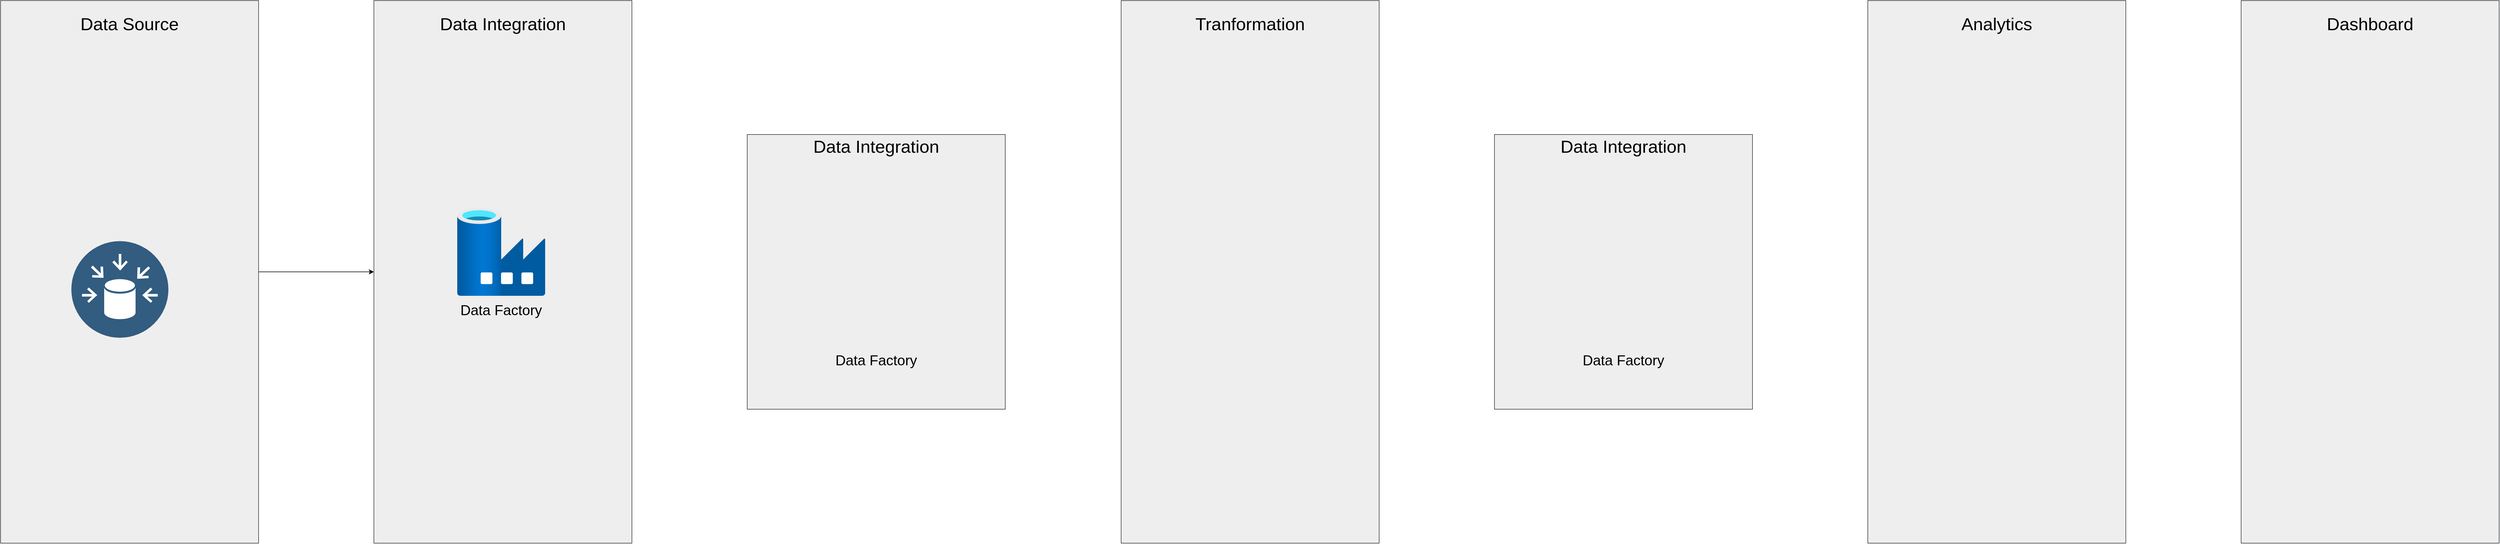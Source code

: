 <mxfile version="26.1.2">
  <diagram name="Page-1" id="i1HZYzRLaJeDuHU_b5Gz">
    <mxGraphModel dx="3411" dy="1571" grid="0" gridSize="10" guides="1" tooltips="1" connect="1" arrows="1" fold="1" page="0" pageScale="1" pageWidth="850" pageHeight="1100" math="0" shadow="0">
      <root>
        <mxCell id="0" />
        <mxCell id="1" parent="0" />
        <mxCell id="IAQs7s0FqmpokkQEuSBb-6" value="" style="group" parent="1" vertex="1" connectable="0">
          <mxGeometry x="350" y="664" width="452" height="952" as="geometry" />
        </mxCell>
        <mxCell id="IAQs7s0FqmpokkQEuSBb-5" value="" style="rounded=0;whiteSpace=wrap;html=1;fillColor=#eeeeee;strokeColor=#36393d;" parent="IAQs7s0FqmpokkQEuSBb-6" vertex="1">
          <mxGeometry width="452" height="952" as="geometry" />
        </mxCell>
        <mxCell id="IAQs7s0FqmpokkQEuSBb-2" value="Data Source" style="text;html=1;align=center;verticalAlign=middle;whiteSpace=wrap;rounded=0;fontSize=31;" parent="IAQs7s0FqmpokkQEuSBb-6" vertex="1">
          <mxGeometry x="2" y="3" width="448" height="76" as="geometry" />
        </mxCell>
        <mxCell id="IAQs7s0FqmpokkQEuSBb-1" value="" style="image;aspect=fixed;perimeter=ellipsePerimeter;html=1;align=center;shadow=0;dashed=0;fontColor=#4277BB;labelBackgroundColor=default;fontSize=12;spacingTop=3;image=img/lib/ibm/data/data_sources.svg;" parent="1" vertex="1">
          <mxGeometry x="474" y="1086" width="170" height="170" as="geometry" />
        </mxCell>
        <mxCell id="IAQs7s0FqmpokkQEuSBb-7" value="" style="group" parent="1" vertex="1" connectable="0">
          <mxGeometry x="1004" y="664" width="452" height="952" as="geometry" />
        </mxCell>
        <mxCell id="IAQs7s0FqmpokkQEuSBb-8" value="" style="rounded=0;whiteSpace=wrap;html=1;fillColor=#eeeeee;strokeColor=#36393d;" parent="IAQs7s0FqmpokkQEuSBb-7" vertex="1">
          <mxGeometry width="452" height="952" as="geometry" />
        </mxCell>
        <mxCell id="IAQs7s0FqmpokkQEuSBb-9" value="Data Integration" style="text;html=1;align=center;verticalAlign=middle;whiteSpace=wrap;rounded=0;fontSize=31;" parent="IAQs7s0FqmpokkQEuSBb-7" vertex="1">
          <mxGeometry x="2" y="3" width="448" height="76" as="geometry" />
        </mxCell>
        <mxCell id="IAQs7s0FqmpokkQEuSBb-3" value="" style="image;aspect=fixed;html=1;points=[];align=center;fontSize=12;image=img/lib/azure2/databases/Data_Factory.svg;" parent="IAQs7s0FqmpokkQEuSBb-7" vertex="1">
          <mxGeometry x="146" y="364" width="154" height="154" as="geometry" />
        </mxCell>
        <mxCell id="IAQs7s0FqmpokkQEuSBb-19" value="Data Factory" style="text;html=1;align=center;verticalAlign=middle;whiteSpace=wrap;rounded=0;fontSize=25;" parent="IAQs7s0FqmpokkQEuSBb-7" vertex="1">
          <mxGeometry x="140" y="527" width="166" height="30" as="geometry" />
        </mxCell>
        <mxCell id="IAQs7s0FqmpokkQEuSBb-10" value="" style="group" parent="1" vertex="1" connectable="0">
          <mxGeometry x="2313" y="664" width="452" height="952" as="geometry" />
        </mxCell>
        <mxCell id="IAQs7s0FqmpokkQEuSBb-11" value="" style="rounded=0;whiteSpace=wrap;html=1;fillColor=#eeeeee;strokeColor=#36393d;" parent="IAQs7s0FqmpokkQEuSBb-10" vertex="1">
          <mxGeometry width="452" height="952" as="geometry" />
        </mxCell>
        <mxCell id="IAQs7s0FqmpokkQEuSBb-12" value="Tranformation" style="text;html=1;align=center;verticalAlign=middle;whiteSpace=wrap;rounded=0;fontSize=31;" parent="IAQs7s0FqmpokkQEuSBb-10" vertex="1">
          <mxGeometry x="2" y="3" width="448" height="76" as="geometry" />
        </mxCell>
        <mxCell id="IAQs7s0FqmpokkQEuSBb-13" value="" style="group" parent="1" vertex="1" connectable="0">
          <mxGeometry x="3621" y="664" width="452" height="952" as="geometry" />
        </mxCell>
        <mxCell id="IAQs7s0FqmpokkQEuSBb-14" value="" style="rounded=0;whiteSpace=wrap;html=1;fillColor=#eeeeee;strokeColor=#36393d;" parent="IAQs7s0FqmpokkQEuSBb-13" vertex="1">
          <mxGeometry width="452" height="952" as="geometry" />
        </mxCell>
        <mxCell id="IAQs7s0FqmpokkQEuSBb-15" value="Analytics" style="text;html=1;align=center;verticalAlign=middle;whiteSpace=wrap;rounded=0;fontSize=31;" parent="IAQs7s0FqmpokkQEuSBb-13" vertex="1">
          <mxGeometry x="2" y="3" width="448" height="76" as="geometry" />
        </mxCell>
        <mxCell id="IAQs7s0FqmpokkQEuSBb-16" value="" style="group" parent="1" vertex="1" connectable="0">
          <mxGeometry x="4275" y="664" width="452" height="952" as="geometry" />
        </mxCell>
        <mxCell id="IAQs7s0FqmpokkQEuSBb-17" value="" style="rounded=0;whiteSpace=wrap;html=1;fillColor=#eeeeee;strokeColor=#36393d;" parent="IAQs7s0FqmpokkQEuSBb-16" vertex="1">
          <mxGeometry width="452" height="952" as="geometry" />
        </mxCell>
        <mxCell id="IAQs7s0FqmpokkQEuSBb-18" value="Dashboard" style="text;html=1;align=center;verticalAlign=middle;whiteSpace=wrap;rounded=0;fontSize=31;" parent="IAQs7s0FqmpokkQEuSBb-16" vertex="1">
          <mxGeometry x="2" y="3" width="448" height="76" as="geometry" />
        </mxCell>
        <mxCell id="IAQs7s0FqmpokkQEuSBb-21" value="" style="group" parent="1" vertex="1" connectable="0">
          <mxGeometry x="1658" y="899" width="452" height="482" as="geometry" />
        </mxCell>
        <mxCell id="IAQs7s0FqmpokkQEuSBb-22" value="" style="rounded=0;whiteSpace=wrap;html=1;fillColor=#eeeeee;strokeColor=#36393d;" parent="IAQs7s0FqmpokkQEuSBb-21" vertex="1">
          <mxGeometry width="452" height="482.0" as="geometry" />
        </mxCell>
        <mxCell id="IAQs7s0FqmpokkQEuSBb-23" value="Data Integration" style="text;html=1;align=center;verticalAlign=middle;whiteSpace=wrap;rounded=0;fontSize=31;" parent="IAQs7s0FqmpokkQEuSBb-21" vertex="1">
          <mxGeometry x="2" y="1.519" width="448" height="38.479" as="geometry" />
        </mxCell>
        <mxCell id="IAQs7s0FqmpokkQEuSBb-25" value="Data Factory" style="text;html=1;align=center;verticalAlign=middle;whiteSpace=wrap;rounded=0;fontSize=25;" parent="IAQs7s0FqmpokkQEuSBb-21" vertex="1">
          <mxGeometry x="143" y="387.001" width="166" height="15.189" as="geometry" />
        </mxCell>
        <mxCell id="IAQs7s0FqmpokkQEuSBb-27" value="" style="group" parent="1" vertex="1" connectable="0">
          <mxGeometry x="2967" y="899" width="452" height="482" as="geometry" />
        </mxCell>
        <mxCell id="IAQs7s0FqmpokkQEuSBb-28" value="" style="rounded=0;whiteSpace=wrap;html=1;fillColor=#eeeeee;strokeColor=#36393d;" parent="IAQs7s0FqmpokkQEuSBb-27" vertex="1">
          <mxGeometry width="452" height="482.0" as="geometry" />
        </mxCell>
        <mxCell id="IAQs7s0FqmpokkQEuSBb-29" value="Data Integration" style="text;html=1;align=center;verticalAlign=middle;whiteSpace=wrap;rounded=0;fontSize=31;" parent="IAQs7s0FqmpokkQEuSBb-27" vertex="1">
          <mxGeometry x="2" y="1.519" width="448" height="38.479" as="geometry" />
        </mxCell>
        <mxCell id="IAQs7s0FqmpokkQEuSBb-30" value="Data Factory" style="text;html=1;align=center;verticalAlign=middle;whiteSpace=wrap;rounded=0;fontSize=25;" parent="IAQs7s0FqmpokkQEuSBb-27" vertex="1">
          <mxGeometry x="143" y="387.001" width="166" height="15.189" as="geometry" />
        </mxCell>
        <mxCell id="UzvO6JzOA-GmimpfnQlN-1" style="edgeStyle=orthogonalEdgeStyle;rounded=0;orthogonalLoop=1;jettySize=auto;html=1;exitX=1;exitY=0.5;exitDx=0;exitDy=0;entryX=0;entryY=0.5;entryDx=0;entryDy=0;" edge="1" parent="1" source="IAQs7s0FqmpokkQEuSBb-5" target="IAQs7s0FqmpokkQEuSBb-8">
          <mxGeometry relative="1" as="geometry" />
        </mxCell>
      </root>
    </mxGraphModel>
  </diagram>
</mxfile>
